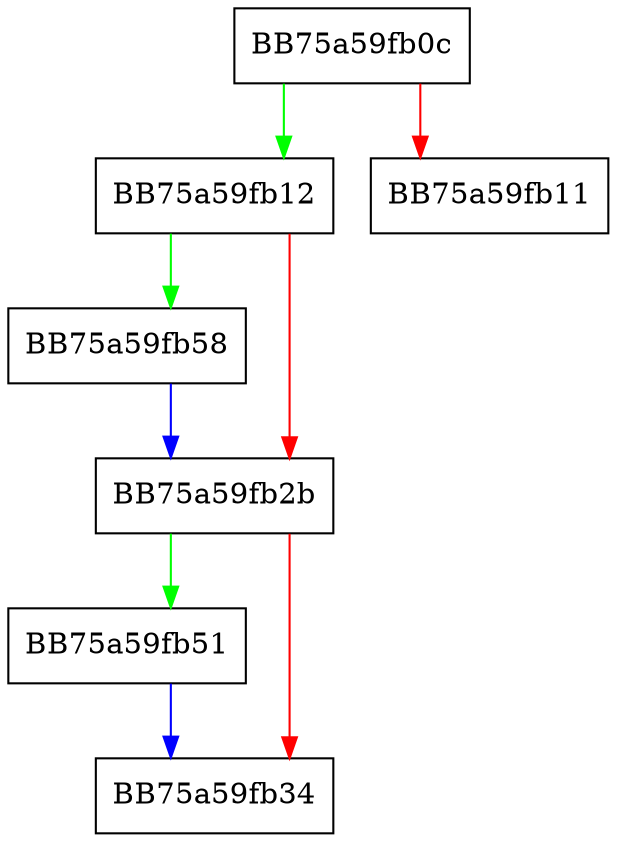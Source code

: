 digraph delete_threat_context {
  node [shape="box"];
  graph [splines=ortho];
  BB75a59fb0c -> BB75a59fb12 [color="green"];
  BB75a59fb0c -> BB75a59fb11 [color="red"];
  BB75a59fb12 -> BB75a59fb58 [color="green"];
  BB75a59fb12 -> BB75a59fb2b [color="red"];
  BB75a59fb2b -> BB75a59fb51 [color="green"];
  BB75a59fb2b -> BB75a59fb34 [color="red"];
  BB75a59fb51 -> BB75a59fb34 [color="blue"];
  BB75a59fb58 -> BB75a59fb2b [color="blue"];
}